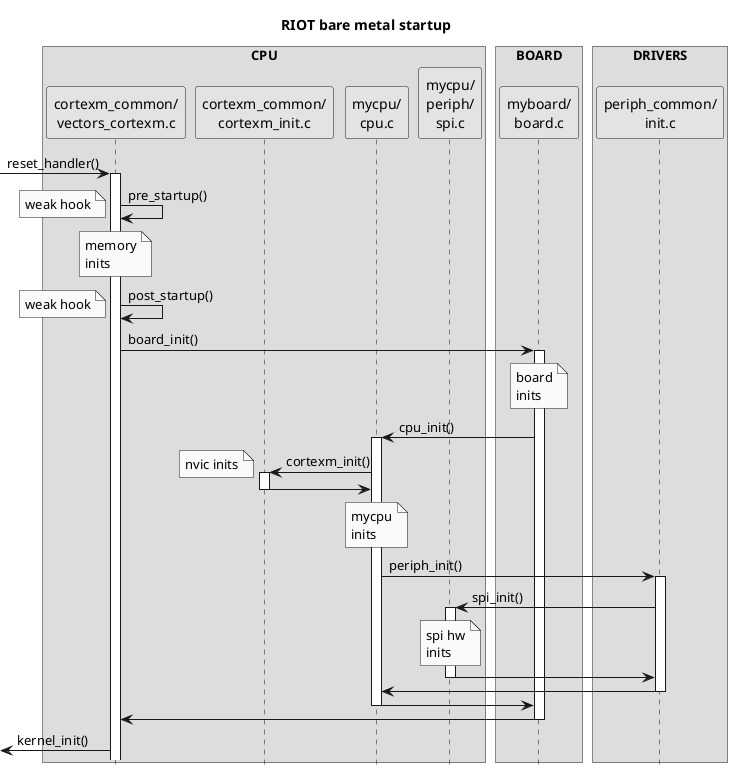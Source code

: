 @startuml

title RIOT bare metal startup

hide footbox
skinparam BoxPadding 4
skinparam monochrome true
skinparam Shadowing false

box "CPU"
participant "cortexm_common/\nvectors_cortexm.c" as vec0
participant "cortexm_common/\ncortexm_init.c" as init0
participant "mycpu/\ncpu.c" as cpu
participant "mycpu/\nperiph/\nspi.c" as spi

end box

box "BOARD"
participant "myboard/\nboard.c" as brd

end box

box "DRIVERS"
participant "periph_common/\ninit.c" as perinit

end box

[->vec0: reset_handler()
  activate vec0
  vec0->vec0: pre_startup()
  note left: weak hook
  note over vec0: memory\ninits
  vec0->vec0: post_startup()
  note left: weak hook
  vec0->brd: board_init()
    activate brd
    note over brd: board\ninits
    brd->cpu: cpu_init()
    activate cpu
    cpu->init0: cortexm_init()
      note left: nvic inits
      activate init0
      init0->cpu
      deactivate init0
    note over cpu: mycpu\ninits
    cpu->perinit: periph_init()
      activate perinit
      perinit->spi: spi_init()
        activate spi
        note over spi: spi hw\ninits
        spi->perinit
        deactivate spi
      perinit->cpu
      deactivate perinit
    cpu->brd
    deactivate cpu
  brd->vec0
  deactivate brd
[<-vec0: kernel_init()

@enduml

